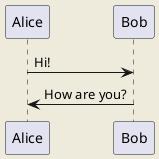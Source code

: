 
   @startuml
   skinparam backgroundColor #EEEBDC
   Alice -> Bob: Hi!
   Alice <- Bob: How are you?
   @enduml
